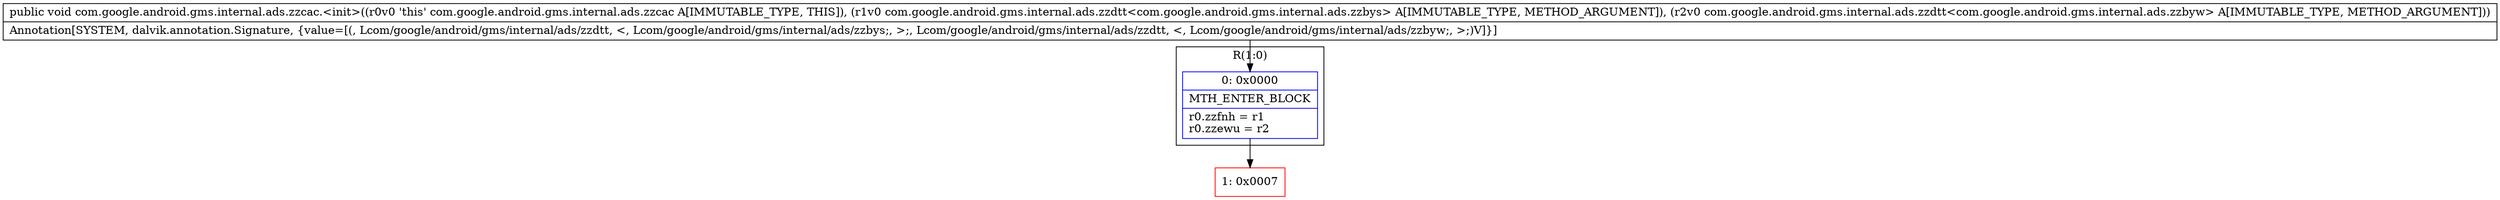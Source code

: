 digraph "CFG forcom.google.android.gms.internal.ads.zzcac.\<init\>(Lcom\/google\/android\/gms\/internal\/ads\/zzdtt;Lcom\/google\/android\/gms\/internal\/ads\/zzdtt;)V" {
subgraph cluster_Region_377239434 {
label = "R(1:0)";
node [shape=record,color=blue];
Node_0 [shape=record,label="{0\:\ 0x0000|MTH_ENTER_BLOCK\l|r0.zzfnh = r1\lr0.zzewu = r2\l}"];
}
Node_1 [shape=record,color=red,label="{1\:\ 0x0007}"];
MethodNode[shape=record,label="{public void com.google.android.gms.internal.ads.zzcac.\<init\>((r0v0 'this' com.google.android.gms.internal.ads.zzcac A[IMMUTABLE_TYPE, THIS]), (r1v0 com.google.android.gms.internal.ads.zzdtt\<com.google.android.gms.internal.ads.zzbys\> A[IMMUTABLE_TYPE, METHOD_ARGUMENT]), (r2v0 com.google.android.gms.internal.ads.zzdtt\<com.google.android.gms.internal.ads.zzbyw\> A[IMMUTABLE_TYPE, METHOD_ARGUMENT]))  | Annotation[SYSTEM, dalvik.annotation.Signature, \{value=[(, Lcom\/google\/android\/gms\/internal\/ads\/zzdtt, \<, Lcom\/google\/android\/gms\/internal\/ads\/zzbys;, \>;, Lcom\/google\/android\/gms\/internal\/ads\/zzdtt, \<, Lcom\/google\/android\/gms\/internal\/ads\/zzbyw;, \>;)V]\}]\l}"];
MethodNode -> Node_0;
Node_0 -> Node_1;
}

